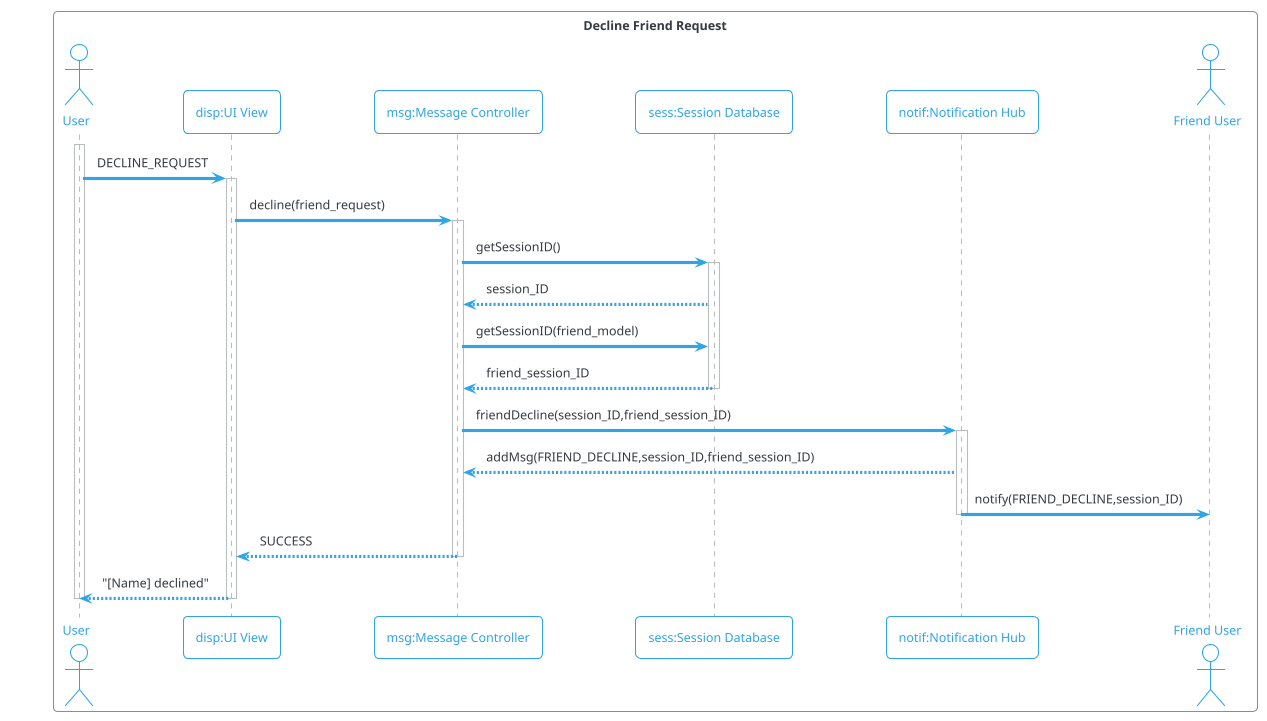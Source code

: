 @startuml
!theme cerulean-outline
box "Decline Friend Request"
actor "User" as user
participant "disp:UI View" as disp
participant "msg:Message Controller" as msg
participant "sess:Session Database" as sess
participant "notif:Notification Hub" as notif
actor "Friend User" as friend
end box
activate user
user -> disp ++ : DECLINE_REQUEST
disp -> msg ++ : decline(friend_request)
msg -> sess ++ : getSessionID()
sess --> msg : session_ID
msg -> sess : getSessionID(friend_model)
sess --> msg -- : friend_session_ID
msg -> notif ++ : friendDecline(session_ID,friend_session_ID)
notif --> msg : addMsg(FRIEND_DECLINE,session_ID,friend_session_ID)
notif -> friend --: notify(FRIEND_DECLINE,session_ID)
msg --> disp -- : SUCCESS
disp --> user -- : "[Name] declined"
deactivate user
@enduml
